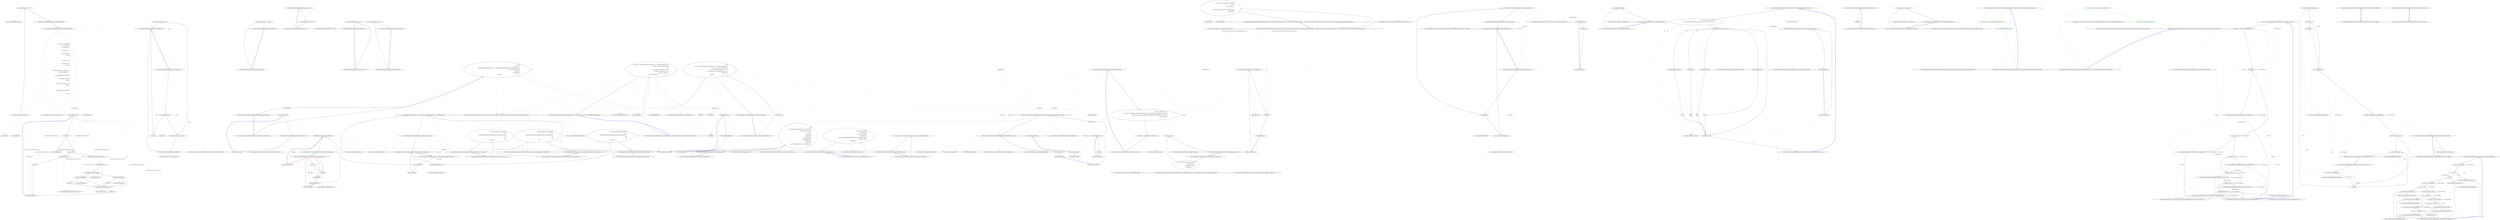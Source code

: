 digraph  {
m0_14 [cluster="string.Replace(string, string)", file="Configurator.cs", label="Entry string.Replace(string, string)", span="0-0"];
m0_45 [cluster="System.Collections.Generic.IEnumerable<TSource>.Contains<TSource>(TSource)", file="Configurator.cs", label="Entry System.Collections.Generic.IEnumerable<TSource>.Contains<TSource>(TSource)", span="0-0"];
m0_36 [cluster="char.ToLower(char)", file="Configurator.cs", label="Entry char.ToLower(char)", span="0-0"];
m0_10 [cluster="System.Collections.Generic.List<T>.List()", file="Configurator.cs", label="Entry System.Collections.Generic.List<T>.List()", span="0-0"];
m0_46 [cluster="System.Func<T, TResult>.Invoke(T)", file="Configurator.cs", label="Entry System.Func<T, TResult>.Invoke(T)", span="0-0"];
m0_44 [cluster="Unk.Any", file="Configurator.cs", label="Entry Unk.Any", span=""];
m0_32 [cluster="System.Collections.Generic.List<T>.Add(T)", file="Configurator.cs", label="Entry System.Collections.Generic.List<T>.Add(T)", span="0-0"];
m0_5 [cluster="Humanizer.StringHumanizeExtensions.FromPascalCase(string)", file="Configurator.cs", label="Entry Humanizer.StringHumanizeExtensions.FromPascalCase(string)", span="10-10"];
m0_6 [cluster="Humanizer.StringHumanizeExtensions.FromPascalCase(string)", color=green, community=0, file="Configurator.cs", label="2: var chars = name.Aggregate(\r\n                new List<char>(),\r\n                (list, currentChar) =>\r\n                {\r\n                    if (currentChar == ' ')\r\n                    {\r\n                        list.Add(currentChar);\r\n                        return list;\r\n                    }\r\n\r\n                    if (list.Count == 0)\r\n                    {\r\n                        list.Add(currentChar);\r\n                        return list;\r\n                    }\r\n\r\n                    var lastCharacterInTheList = list[list.Count - 1];\r\n                    if (lastCharacterInTheList != ' ')\r\n                    {\r\n                        if (char.IsDigit(lastCharacterInTheList))\r\n                        {\r\n                            if (char.IsLetter(currentChar))\r\n                                list.Add(' ');\r\n                        }\r\n                        else if (!char.IsLower(currentChar))\r\n                            list.Add(' ');\r\n                    }\r\n\r\n                    list.Add(char.ToLower(currentChar));\r\n\r\n                    return list;\r\n                })", span="12-43"];
m0_7 [cluster="Humanizer.StringHumanizeExtensions.FromPascalCase(string)", file="Configurator.cs", label="var result = new string(chars.ToArray())", span="45-45"];
m0_8 [cluster="Humanizer.StringHumanizeExtensions.FromPascalCase(string)", file="Configurator.cs", label="return result.Replace('' i '', '' I '');", span="46-46"];
m0_9 [cluster="Humanizer.StringHumanizeExtensions.FromPascalCase(string)", file="Configurator.cs", label="Exit Humanizer.StringHumanizeExtensions.FromPascalCase(string)", span="10-10"];
m0_37 [cluster="Humanizer.StringHumanizeExtensions.Humanize(string)", file="Configurator.cs", label="Entry Humanizer.StringHumanizeExtensions.Humanize(string)", span="54-54"];
m0_42 [cluster="Humanizer.StringHumanizeExtensions.Humanize(string)", file="Configurator.cs", label="return FromPascalCase(input);", span="63-63"];
m0_40 [cluster="Humanizer.StringHumanizeExtensions.Humanize(string)", file="Configurator.cs", label="input.Contains('_') || input.Contains('-')", span="60-60"];
m0_38 [cluster="Humanizer.StringHumanizeExtensions.Humanize(string)", file="Configurator.cs", label="!input.Any(Char.IsLower)", span="57-57"];
m0_39 [cluster="Humanizer.StringHumanizeExtensions.Humanize(string)", file="Configurator.cs", label="return input;", span="58-58"];
m0_41 [cluster="Humanizer.StringHumanizeExtensions.Humanize(string)", file="Configurator.cs", label="return FromUnderscoreDashSeparatedWords(input);", span="61-61"];
m0_43 [cluster="Humanizer.StringHumanizeExtensions.Humanize(string)", file="Configurator.cs", label="Exit Humanizer.StringHumanizeExtensions.Humanize(string)", span="54-54"];
m0_35 [cluster="char.IsLower(char)", file="Configurator.cs", label="Entry char.IsLower(char)", span="0-0"];
m0_34 [cluster="char.IsLetter(char)", file="Configurator.cs", label="Entry char.IsLetter(char)", span="0-0"];
m0_33 [cluster="char.IsDigit(char)", file="Configurator.cs", label="Entry char.IsDigit(char)", span="0-0"];
m0_13 [cluster="Unk.ToArray", file="Configurator.cs", label="Entry Unk.ToArray", span=""];
m0_15 [cluster="lambda expression", file="Configurator.cs", label="Entry lambda expression", span="14-43"];
m0_18 [cluster="lambda expression", color=green, community=0, file="Configurator.cs", label="8: return list;", span="19-19"];
m0_17 [cluster="lambda expression", file="Configurator.cs", label="list.Add(currentChar)", span="18-18"];
m0_16 [cluster="lambda expression", file="Configurator.cs", label="currentChar == ' '", span="16-16"];
m0_19 [cluster="lambda expression", file="Configurator.cs", label="list.Count == 0", span="22-22"];
m0_20 [cluster="lambda expression", file="Configurator.cs", label="list.Add(currentChar)", span="24-24"];
m0_21 [cluster="lambda expression", file="Configurator.cs", label="return list;", span="25-25"];
m0_22 [cluster="lambda expression", file="Configurator.cs", label="var lastCharacterInTheList = list[list.Count - 1]", span="28-28"];
m0_25 [cluster="lambda expression", file="Configurator.cs", label="char.IsLetter(currentChar)", span="33-33"];
m0_26 [cluster="lambda expression", file="Configurator.cs", label="list.Add(' ')", span="34-34"];
m0_27 [cluster="lambda expression", file="Configurator.cs", label="!char.IsLower(currentChar)", span="36-36"];
m0_28 [cluster="lambda expression", file="Configurator.cs", label="list.Add(' ')", span="37-37"];
m0_29 [cluster="lambda expression", file="Configurator.cs", label="list.Add(char.ToLower(currentChar))", span="40-40"];
m0_30 [cluster="lambda expression", file="Configurator.cs", label="return list;", span="42-42"];
m0_23 [cluster="lambda expression", file="Configurator.cs", label="lastCharacterInTheList != ' '", span="29-29"];
m0_24 [cluster="lambda expression", file="Configurator.cs", label="char.IsDigit(lastCharacterInTheList)", span="31-31"];
m0_31 [cluster="lambda expression", file="Configurator.cs", label="Exit lambda expression", span="14-43"];
m0_12 [cluster="string.cstr", file="Configurator.cs", label="Entry string.cstr", span=""];
m0_11 [cluster="Unk.Aggregate", file="Configurator.cs", label="Entry Unk.Aggregate", span=""];
m1_4 [cluster="Humanizer.NumberToTimeSpanExtensions.Hours(int)", file="CzechSlovakFormatter.cs", label="Entry Humanizer.NumberToTimeSpanExtensions.Hours(int)", span="20-20"];
m1_5 [cluster="Humanizer.NumberToTimeSpanExtensions.Hours(int)", file="CzechSlovakFormatter.cs", label="return new TimeSpan(0, input, 0, 0);", span="22-22"];
m1_6 [cluster="Humanizer.NumberToTimeSpanExtensions.Hours(int)", file="CzechSlovakFormatter.cs", label="Exit Humanizer.NumberToTimeSpanExtensions.Hours(int)", span="20-20"];
m1_10 [cluster="Humanizer.NumberToTimeSpanExtensions.Seconds(int)", file="CzechSlovakFormatter.cs", label="Entry Humanizer.NumberToTimeSpanExtensions.Seconds(int)", span="40-40"];
m1_11 [cluster="Humanizer.NumberToTimeSpanExtensions.Seconds(int)", file="CzechSlovakFormatter.cs", label="return new TimeSpan(0, 0, 0, input);", span="42-42"];
m1_12 [cluster="Humanizer.NumberToTimeSpanExtensions.Seconds(int)", file="CzechSlovakFormatter.cs", label="Exit Humanizer.NumberToTimeSpanExtensions.Seconds(int)", span="40-40"];
m1_0 [cluster="Humanizer.NumberToTimeSpanExtensions.Days(int)", file="CzechSlovakFormatter.cs", label="Entry Humanizer.NumberToTimeSpanExtensions.Days(int)", span="10-10"];
m1_1 [cluster="Humanizer.NumberToTimeSpanExtensions.Days(int)", file="CzechSlovakFormatter.cs", label="return new TimeSpan(input, 0, 0, 0);", span="12-12"];
m1_2 [cluster="Humanizer.NumberToTimeSpanExtensions.Days(int)", file="CzechSlovakFormatter.cs", label="Exit Humanizer.NumberToTimeSpanExtensions.Days(int)", span="10-10"];
m1_7 [cluster="Humanizer.NumberToTimeSpanExtensions.Minutes(int)", file="CzechSlovakFormatter.cs", label="Entry Humanizer.NumberToTimeSpanExtensions.Minutes(int)", span="30-30"];
m1_8 [cluster="Humanizer.NumberToTimeSpanExtensions.Minutes(int)", file="CzechSlovakFormatter.cs", label="return new TimeSpan(0, 0, input, 0);", span="32-32"];
m1_9 [cluster="Humanizer.NumberToTimeSpanExtensions.Minutes(int)", file="CzechSlovakFormatter.cs", label="Exit Humanizer.NumberToTimeSpanExtensions.Minutes(int)", span="30-30"];
m1_3 [cluster="System.TimeSpan.TimeSpan(int, int, int, int)", file="CzechSlovakFormatter.cs", label="Entry System.TimeSpan.TimeSpan(int, int, int, int)", span="0-0"];
m4_19 [cluster="Unk.ToMaybe", file="DefaultNumberToWordsConverter.cs", label="Entry Unk.ToMaybe", span=""];
m4_149 [cluster="System.Collections.Generic.IEnumerable<TSource>.Contains<TSource>(TSource)", file="DefaultNumberToWordsConverter.cs", label="Entry System.Collections.Generic.IEnumerable<TSource>.Contains<TSource>(TSource)", span="0-0"];
m4_31 [cluster="CommandLine.Core.ReflectionExtensions.FlattenHierarchy(System.Type)", file="DefaultNumberToWordsConverter.cs", label="Entry CommandLine.Core.ReflectionExtensions.FlattenHierarchy(System.Type)", span="49-49"];
m4_32 [cluster="CommandLine.Core.ReflectionExtensions.FlattenHierarchy(System.Type)", file="DefaultNumberToWordsConverter.cs", label="type == null", span="51-51"];
m4_33 [cluster="CommandLine.Core.ReflectionExtensions.FlattenHierarchy(System.Type)", file="DefaultNumberToWordsConverter.cs", label="yield break;", span="53-53"];
m4_34 [cluster="CommandLine.Core.ReflectionExtensions.FlattenHierarchy(System.Type)", file="DefaultNumberToWordsConverter.cs", label="yield return type;", span="55-55"];
m4_36 [cluster="CommandLine.Core.ReflectionExtensions.FlattenHierarchy(System.Type)", file="DefaultNumberToWordsConverter.cs", label="yield return @interface;", span="58-58"];
m4_38 [cluster="CommandLine.Core.ReflectionExtensions.FlattenHierarchy(System.Type)", file="DefaultNumberToWordsConverter.cs", label="yield return @interface;", span="62-62"];
m4_35 [cluster="CommandLine.Core.ReflectionExtensions.FlattenHierarchy(System.Type)", file="DefaultNumberToWordsConverter.cs", label="type.SafeGetInterfaces()", span="56-56"];
m4_37 [cluster="CommandLine.Core.ReflectionExtensions.FlattenHierarchy(System.Type)", file="DefaultNumberToWordsConverter.cs", label="FlattenHierarchy(type.GetTypeInfo().BaseType)", span="60-60"];
m4_39 [cluster="CommandLine.Core.ReflectionExtensions.FlattenHierarchy(System.Type)", file="DefaultNumberToWordsConverter.cs", label="Exit CommandLine.Core.ReflectionExtensions.FlattenHierarchy(System.Type)", span="49-49"];
m4_107 [cluster="CommandLine.Core.ReflectionExtensions.CreateDefaultForImmutable(System.Type)", file="DefaultNumberToWordsConverter.cs", label="Entry CommandLine.Core.ReflectionExtensions.CreateDefaultForImmutable(System.Type)", span="153-153"];
m4_108 [cluster="CommandLine.Core.ReflectionExtensions.CreateDefaultForImmutable(System.Type)", file="DefaultNumberToWordsConverter.cs", label="type == typeof(string)", span="155-155"];
m4_110 [cluster="CommandLine.Core.ReflectionExtensions.CreateDefaultForImmutable(System.Type)", file="DefaultNumberToWordsConverter.cs", label="type.GetTypeInfo().IsGenericType && type.GetTypeInfo().GetGenericTypeDefinition() == typeof(IEnumerable<>)", span="159-159"];
m4_111 [cluster="CommandLine.Core.ReflectionExtensions.CreateDefaultForImmutable(System.Type)", file="DefaultNumberToWordsConverter.cs", label="return type.GetTypeInfo().GetGenericArguments()[0].CreateEmptyArray();", span="161-161"];
m4_112 [cluster="CommandLine.Core.ReflectionExtensions.CreateDefaultForImmutable(System.Type)", file="DefaultNumberToWordsConverter.cs", label="return type.GetDefaultValue();", span="163-163"];
m4_109 [cluster="CommandLine.Core.ReflectionExtensions.CreateDefaultForImmutable(System.Type)", file="DefaultNumberToWordsConverter.cs", label="return string.Empty;", span="157-157"];
m4_113 [cluster="CommandLine.Core.ReflectionExtensions.CreateDefaultForImmutable(System.Type)", file="DefaultNumberToWordsConverter.cs", label="Exit CommandLine.Core.ReflectionExtensions.CreateDefaultForImmutable(System.Type)", span="153-153"];
m4_143 [cluster="CommandLine.Core.ReflectionExtensions.InstanceProperty(System.Type, string, object)", file="DefaultNumberToWordsConverter.cs", label="Entry CommandLine.Core.ReflectionExtensions.InstanceProperty(System.Type, string, object)", span="213-213"];
m4_144 [cluster="CommandLine.Core.ReflectionExtensions.InstanceProperty(System.Type, string, object)", file="DefaultNumberToWordsConverter.cs", label="return type.GetTypeInfo().InvokeMember(\r\n                name,\r\n                BindingFlags.GetProperty | BindingFlags.Public | BindingFlags.Instance,\r\n                null,\r\n                target,\r\n                new object[] { });", span="219-224"];
m4_145 [cluster="CommandLine.Core.ReflectionExtensions.InstanceProperty(System.Type, string, object)", file="DefaultNumberToWordsConverter.cs", label="Exit CommandLine.Core.ReflectionExtensions.InstanceProperty(System.Type, string, object)", span="213-213"];
m4_127 [cluster="System.Collections.Generic.IEnumerable<TSource>.ToArray<TSource>()", file="DefaultNumberToWordsConverter.cs", label="Entry System.Collections.Generic.IEnumerable<TSource>.ToArray<TSource>()", span="0-0"];
m4_7 [cluster="Unk.Any", file="DefaultNumberToWordsConverter.cs", label="Entry Unk.Any", span=""];
m4_135 [cluster="CommandLine.TypeInfo.Create(System.Type)", file="DefaultNumberToWordsConverter.cs", label="Entry CommandLine.TypeInfo.Create(System.Type)", span="29-29"];
m4_9 [cluster="Unk.selector", file="DefaultNumberToWordsConverter.cs", label="Entry Unk.selector", span=""];
m4_45 [cluster="System.Type.GetInterfaces()", file="DefaultNumberToWordsConverter.cs", label="Entry System.Type.GetInterfaces()", span="0-0"];
m4_126 [cluster="System.Type.GetSpecifications<T>(System.Func<System.Reflection.PropertyInfo, T>)", file="DefaultNumberToWordsConverter.cs", label="Entry System.Type.GetSpecifications<T>(System.Func<System.Reflection.PropertyInfo, T>)", span="16-16"];
m4_49 [cluster="System.Type.IsAssignableFrom(System.Type)", file="DefaultNumberToWordsConverter.cs", label="Entry System.Type.IsAssignableFrom(System.Type)", span="0-0"];
m4_132 [cluster="CommandLine.Core.ReflectionExtensions.ToTypeInfo(System.Type)", file="DefaultNumberToWordsConverter.cs", label="Entry CommandLine.Core.ReflectionExtensions.ToTypeInfo(System.Type)", span="178-178"];
m4_133 [cluster="CommandLine.Core.ReflectionExtensions.ToTypeInfo(System.Type)", file="DefaultNumberToWordsConverter.cs", label="return TypeInfo.Create(type);", span="180-180"];
m4_134 [cluster="CommandLine.Core.ReflectionExtensions.ToTypeInfo(System.Type)", file="DefaultNumberToWordsConverter.cs", label="Exit CommandLine.Core.ReflectionExtensions.ToTypeInfo(System.Type)", span="178-178"];
m4_125 [cluster="System.Activator.CreateInstance(System.Type)", file="DefaultNumberToWordsConverter.cs", label="Entry System.Activator.CreateInstance(System.Type)", span="0-0"];
m4_60 [cluster="CommandLine.Core.ReflectionExtensions.SetValue<T>(System.Reflection.PropertyInfo, T, object)", file="DefaultNumberToWordsConverter.cs", label="Entry CommandLine.Core.ReflectionExtensions.SetValue<T>(System.Reflection.PropertyInfo, T, object)", span="97-97"];
m4_61 [cluster="CommandLine.Core.ReflectionExtensions.SetValue<T>(System.Reflection.PropertyInfo, T, object)", file="DefaultNumberToWordsConverter.cs", label="Action<Exception> fail = inner => {\r\n                throw new InvalidOperationException(''Cannot set value to target instance.'', inner);\r\n            }", span="99-101"];
m4_62 [cluster="CommandLine.Core.ReflectionExtensions.SetValue<T>(System.Reflection.PropertyInfo, T, object)", file="DefaultNumberToWordsConverter.cs", label="property.SetValue(instance, value, null)", span="105-105"];
m4_71 [cluster="CommandLine.Core.ReflectionExtensions.SetValue<T>(System.Reflection.PropertyInfo, T, object)", file="DefaultNumberToWordsConverter.cs", label="return instance;", span="126-126"];
m4_64 [cluster="CommandLine.Core.ReflectionExtensions.SetValue<T>(System.Reflection.PropertyInfo, T, object)", file="DefaultNumberToWordsConverter.cs", label="fail(e)", span="110-110"];
m4_66 [cluster="CommandLine.Core.ReflectionExtensions.SetValue<T>(System.Reflection.PropertyInfo, T, object)", file="DefaultNumberToWordsConverter.cs", label="fail(e)", span="115-115"];
m4_68 [cluster="CommandLine.Core.ReflectionExtensions.SetValue<T>(System.Reflection.PropertyInfo, T, object)", file="DefaultNumberToWordsConverter.cs", label="fail(e)", span="119-119"];
m4_70 [cluster="CommandLine.Core.ReflectionExtensions.SetValue<T>(System.Reflection.PropertyInfo, T, object)", file="DefaultNumberToWordsConverter.cs", label="fail(e)", span="123-123"];
m4_63 [cluster="CommandLine.Core.ReflectionExtensions.SetValue<T>(System.Reflection.PropertyInfo, T, object)", file="DefaultNumberToWordsConverter.cs", label=TargetException, span="108-108"];
m4_65 [cluster="CommandLine.Core.ReflectionExtensions.SetValue<T>(System.Reflection.PropertyInfo, T, object)", file="DefaultNumberToWordsConverter.cs", label=TargetParameterCountException, span="113-113"];
m4_67 [cluster="CommandLine.Core.ReflectionExtensions.SetValue<T>(System.Reflection.PropertyInfo, T, object)", file="DefaultNumberToWordsConverter.cs", label=MethodAccessException, span="117-117"];
m4_69 [cluster="CommandLine.Core.ReflectionExtensions.SetValue<T>(System.Reflection.PropertyInfo, T, object)", file="DefaultNumberToWordsConverter.cs", label=TargetInvocationException, span="121-121"];
m4_72 [cluster="CommandLine.Core.ReflectionExtensions.SetValue<T>(System.Reflection.PropertyInfo, T, object)", file="DefaultNumberToWordsConverter.cs", label="Exit CommandLine.Core.ReflectionExtensions.SetValue<T>(System.Reflection.PropertyInfo, T, object)", span="97-97"];
m4_73 [cluster="System.Reflection.PropertyInfo.SetValue(object, object, object[])", file="DefaultNumberToWordsConverter.cs", label="Entry System.Reflection.PropertyInfo.SetValue(object, object, object[])", span="0-0"];
m4_146 [cluster="CommandLine.Core.ReflectionExtensions.IsPrimitiveEx(System.Type)", file="DefaultNumberToWordsConverter.cs", label="Entry CommandLine.Core.ReflectionExtensions.IsPrimitiveEx(System.Type)", span="228-228"];
m4_147 [cluster="CommandLine.Core.ReflectionExtensions.IsPrimitiveEx(System.Type)", file="DefaultNumberToWordsConverter.cs", label="return\r\n                   (type.GetTypeInfo().IsValueType && type != typeof(Guid))\r\n                || type.GetTypeInfo().IsPrimitive\r\n                || new [] { \r\n                     typeof(string)\r\n                    ,typeof(decimal)\r\n                    ,typeof(DateTime)\r\n                    ,typeof(DateTimeOffset)\r\n                    ,typeof(TimeSpan)\r\n                   }.Contains(type)\r\n                || Convert.GetTypeCode(type) != TypeCode.Object;", span="230-240"];
m4_148 [cluster="CommandLine.Core.ReflectionExtensions.IsPrimitiveEx(System.Type)", file="DefaultNumberToWordsConverter.cs", label="Exit CommandLine.Core.ReflectionExtensions.IsPrimitiveEx(System.Type)", span="228-228"];
m4_23 [cluster="System.Reflection.MemberInfo.GetCustomAttributes(System.Type, bool)", file="DefaultNumberToWordsConverter.cs", label="Entry System.Reflection.MemberInfo.GetCustomAttributes(System.Type, bool)", span="0-0"];
m4_5 [cluster="System.Reflection.MemberInfo.GetCustomAttributes(bool)", file="DefaultNumberToWordsConverter.cs", label="Entry System.Reflection.MemberInfo.GetCustomAttributes(bool)", span="0-0"];
m4_6 [cluster="Unk.>", file="DefaultNumberToWordsConverter.cs", label="Entry Unk.>", span=""];
m4_89 [cluster="System.Linq.Expressions.Expression.Lambda<TDelegate>(System.Linq.Expressions.Expression, params System.Linq.Expressions.ParameterExpression[])", file="DefaultNumberToWordsConverter.cs", label="Entry System.Linq.Expressions.Expression.Lambda<TDelegate>(System.Linq.Expressions.Expression, params System.Linq.Expressions.ParameterExpression[])", span="0-0"];
m4_40 [cluster="System.Type.SafeGetInterfaces()", file="DefaultNumberToWordsConverter.cs", label="Entry System.Type.SafeGetInterfaces()", span="66-66"];
m4_116 [cluster="System.Type.CreateEmptyArray()", file="DefaultNumberToWordsConverter.cs", label="Entry System.Type.CreateEmptyArray()", span="129-129"];
m4_90 [cluster="System.Linq.Expressions.Expression<TDelegate>.Compile()", file="DefaultNumberToWordsConverter.cs", label="Entry System.Linq.Expressions.Expression<TDelegate>.Compile()", span="0-0"];
m4_103 [cluster="System.Collections.Generic.IEnumerable<TSource>.Any<TSource>()", file="DefaultNumberToWordsConverter.cs", label="Entry System.Collections.Generic.IEnumerable<TSource>.Any<TSource>()", span="0-0"];
m4_3 [cluster="System.Type.FlattenHierarchy()", file="DefaultNumberToWordsConverter.cs", label="Entry System.Type.FlattenHierarchy()", span="49-49"];
m4_117 [cluster="System.Type.GetDefaultValue()", file="DefaultNumberToWordsConverter.cs", label="Entry System.Type.GetDefaultValue()", span="134-134"];
m4_124 [cluster="System.Type.IsMutable()", file="DefaultNumberToWordsConverter.cs", label="Entry System.Type.IsMutable()", span="143-143"];
m4_59 [cluster="Unk.SetValue", file="DefaultNumberToWordsConverter.cs", label="Entry Unk.SetValue", span=""];
m4_151 [cluster="CommandLine.Core.ReflectionExtensions.GetTypeInfo(System.Type)", file="DefaultNumberToWordsConverter.cs", label="Entry CommandLine.Core.ReflectionExtensions.GetTypeInfo(System.Type)", span="245-245"];
m4_152 [cluster="CommandLine.Core.ReflectionExtensions.GetTypeInfo(System.Type)", file="DefaultNumberToWordsConverter.cs", label="return type;", span="247-247"];
m4_153 [cluster="CommandLine.Core.ReflectionExtensions.GetTypeInfo(System.Type)", file="DefaultNumberToWordsConverter.cs", label="Exit CommandLine.Core.ReflectionExtensions.GetTypeInfo(System.Type)", span="245-245"];
m4_92 [cluster="CommandLine.Core.ReflectionExtensions.IsMutable(System.Type)", file="DefaultNumberToWordsConverter.cs", label="Entry CommandLine.Core.ReflectionExtensions.IsMutable(System.Type)", span="143-143"];
m4_93 [cluster="CommandLine.Core.ReflectionExtensions.IsMutable(System.Type)", file="DefaultNumberToWordsConverter.cs", label="Func<bool> isMutable = () => {\r\n                var props = type.GetTypeInfo().GetProperties(BindingFlags.Public | BindingFlags.Instance).Any(p => p.CanWrite);\r\n                var fields = type.GetTypeInfo().GetFields(BindingFlags.Public | BindingFlags.Instance).Any();\r\n                return props || fields;\r\n            }", span="145-149"];
m4_94 [cluster="CommandLine.Core.ReflectionExtensions.IsMutable(System.Type)", file="DefaultNumberToWordsConverter.cs", label="return type != typeof(object) ? isMutable() : true;", span="150-150"];
m4_95 [cluster="CommandLine.Core.ReflectionExtensions.IsMutable(System.Type)", file="DefaultNumberToWordsConverter.cs", label="Exit CommandLine.Core.ReflectionExtensions.IsMutable(System.Type)", span="143-143"];
m4_150 [cluster="System.Convert.GetTypeCode(object)", file="DefaultNumberToWordsConverter.cs", label="Entry System.Convert.GetTypeCode(object)", span="0-0"];
m4_74 [cluster="System.Action<T>.Invoke(T)", file="DefaultNumberToWordsConverter.cs", label="Entry System.Action<T>.Invoke(T)", span="0-0"];
m4_88 [cluster="System.Linq.Expressions.Expression.Convert(System.Linq.Expressions.Expression, System.Type)", file="DefaultNumberToWordsConverter.cs", label="Entry System.Linq.Expressions.Expression.Convert(System.Linq.Expressions.Expression, System.Type)", span="0-0"];
m4_53 [cluster="Unk.Where", file="DefaultNumberToWordsConverter.cs", label="Entry Unk.Where", span=""];
m4_54 [cluster="Unk.Aggregate", file="DefaultNumberToWordsConverter.cs", label="Entry Unk.Aggregate", span=""];
m4_136 [cluster="CommandLine.Core.ReflectionExtensions.StaticMethod(System.Type, string, params object[])", file="DefaultNumberToWordsConverter.cs", label="Entry CommandLine.Core.ReflectionExtensions.StaticMethod(System.Type, string, params object[])", span="183-183"];
m4_137 [cluster="CommandLine.Core.ReflectionExtensions.StaticMethod(System.Type, string, params object[])", file="DefaultNumberToWordsConverter.cs", label="return type.GetTypeInfo().InvokeMember(\r\n                name,\r\n                BindingFlags.InvokeMethod | BindingFlags.Public | BindingFlags.Static,\r\n                null,\r\n                null,\r\n                args);", span="189-194"];
m4_138 [cluster="CommandLine.Core.ReflectionExtensions.StaticMethod(System.Type, string, params object[])", file="DefaultNumberToWordsConverter.cs", label="Exit CommandLine.Core.ReflectionExtensions.StaticMethod(System.Type, string, params object[])", span="183-183"];
m4_139 [cluster="System.Type.InvokeMember(string, System.Reflection.BindingFlags, System.Reflection.Binder, object, object[])", file="DefaultNumberToWordsConverter.cs", label="Entry System.Type.InvokeMember(string, System.Reflection.BindingFlags, System.Reflection.Binder, object, object[])", span="0-0"];
m4_91 [cluster="System.Func<TResult>.Invoke()", file="DefaultNumberToWordsConverter.cs", label="Entry System.Func<TResult>.Invoke()", span="0-0"];
m4_82 [cluster="System.Array.CreateInstance(System.Type, int)", file="DefaultNumberToWordsConverter.cs", label="Entry System.Array.CreateInstance(System.Type, int)", span="0-0"];
m4_4 [cluster="System.Collections.Generic.IEnumerable<TSource>.SelectMany<TSource, TResult>(System.Func<TSource, System.Collections.Generic.IEnumerable<TResult>>)", file="DefaultNumberToWordsConverter.cs", label="Entry System.Collections.Generic.IEnumerable<TSource>.SelectMany<TSource, TResult>(System.Func<TSource, System.Collections.Generic.IEnumerable<TResult>>)", span="0-0"];
m4_79 [cluster="CommandLine.Core.ReflectionExtensions.CreateEmptyArray(System.Type)", file="DefaultNumberToWordsConverter.cs", label="Entry CommandLine.Core.ReflectionExtensions.CreateEmptyArray(System.Type)", span="129-129"];
m4_80 [cluster="CommandLine.Core.ReflectionExtensions.CreateEmptyArray(System.Type)", file="DefaultNumberToWordsConverter.cs", label="return Array.CreateInstance(type, 0);", span="131-131"];
m4_81 [cluster="CommandLine.Core.ReflectionExtensions.CreateEmptyArray(System.Type)", file="DefaultNumberToWordsConverter.cs", label="Exit CommandLine.Core.ReflectionExtensions.CreateEmptyArray(System.Type)", span="129-129"];
m4_78 [cluster="System.InvalidOperationException.InvalidOperationException(string, System.Exception)", file="DefaultNumberToWordsConverter.cs", label="Entry System.InvalidOperationException.InvalidOperationException(string, System.Exception)", span="0-0"];
m4_102 [cluster="System.Type.GetFields(System.Reflection.BindingFlags)", file="DefaultNumberToWordsConverter.cs", label="Entry System.Type.GetFields(System.Reflection.BindingFlags)", span="0-0"];
m4_101 [cluster="System.Type.GetProperties(System.Reflection.BindingFlags)", file="DefaultNumberToWordsConverter.cs", label="Entry System.Type.GetProperties(System.Reflection.BindingFlags)", span="0-0"];
m4_115 [cluster="System.Type.GetGenericArguments()", file="DefaultNumberToWordsConverter.cs", label="Entry System.Type.GetGenericArguments()", span="0-0"];
m4_46 [cluster="CommandLine.Core.ReflectionExtensions.ToTargetType(System.Type)", file="DefaultNumberToWordsConverter.cs", label="Entry CommandLine.Core.ReflectionExtensions.ToTargetType(System.Type)", span="71-71"];
m4_47 [cluster="CommandLine.Core.ReflectionExtensions.ToTargetType(System.Type)", file="DefaultNumberToWordsConverter.cs", label="return type == typeof(bool)\r\n                       ? TargetType.Switch\r\n                       : type == typeof(string)\r\n                             ? TargetType.Scalar\r\n                             : type.IsArray || typeof(IEnumerable).GetTypeInfo().IsAssignableFrom(type)\r\n                                   ? TargetType.Sequence\r\n                                   : TargetType.Scalar;", span="73-79"];
m4_48 [cluster="CommandLine.Core.ReflectionExtensions.ToTargetType(System.Type)", file="DefaultNumberToWordsConverter.cs", label="Exit CommandLine.Core.ReflectionExtensions.ToTargetType(System.Type)", span="71-71"];
m4_128 [cluster="CommandLine.Infrastructure.ReflectionHelper.CreateDefaultImmutableInstance(System.Type, System.Type[])", file="DefaultNumberToWordsConverter.cs", label="Entry CommandLine.Infrastructure.ReflectionHelper.CreateDefaultImmutableInstance(System.Type, System.Type[])", span="55-55"];
m4_0 [cluster="CommandLine.Core.ReflectionExtensions.GetSpecifications<T>(System.Type, System.Func<System.Reflection.PropertyInfo, T>)", file="DefaultNumberToWordsConverter.cs", label="Entry CommandLine.Core.ReflectionExtensions.GetSpecifications<T>(System.Type, System.Func<System.Reflection.PropertyInfo, T>)", span="16-16"];
m4_1 [cluster="CommandLine.Core.ReflectionExtensions.GetSpecifications<T>(System.Type, System.Func<System.Reflection.PropertyInfo, T>)", file="DefaultNumberToWordsConverter.cs", label="return from pi in type.FlattenHierarchy().SelectMany(x => x.GetTypeInfo().GetProperties())\r\n                   let attrs = pi.GetCustomAttributes(true)\r\n                   where\r\n                       attrs.OfType<OptionAttribute>().Any() ||\r\n                       attrs.OfType<ValueAttribute>().Any()\r\n                   group pi by pi.Name into g\r\n                   select selector(g.First());", span="18-24"];
m4_2 [cluster="CommandLine.Core.ReflectionExtensions.GetSpecifications<T>(System.Type, System.Func<System.Reflection.PropertyInfo, T>)", file="DefaultNumberToWordsConverter.cs", label="Exit CommandLine.Core.ReflectionExtensions.GetSpecifications<T>(System.Type, System.Func<System.Reflection.PropertyInfo, T>)", span="16-16"];
m4_13 [cluster="System.Type.GetTypeInfo()", file="DefaultNumberToWordsConverter.cs", label="Entry System.Type.GetTypeInfo()", span="245-245"];
m4_41 [cluster="CommandLine.Core.ReflectionExtensions.SafeGetInterfaces(System.Type)", file="DefaultNumberToWordsConverter.cs", label="Entry CommandLine.Core.ReflectionExtensions.SafeGetInterfaces(System.Type)", span="66-66"];
m4_42 [cluster="CommandLine.Core.ReflectionExtensions.SafeGetInterfaces(System.Type)", file="DefaultNumberToWordsConverter.cs", label="return type == null ? Enumerable.Empty<Type>() : type.GetTypeInfo().GetInterfaces();", span="68-68"];
m4_43 [cluster="CommandLine.Core.ReflectionExtensions.SafeGetInterfaces(System.Type)", file="DefaultNumberToWordsConverter.cs", label="Exit CommandLine.Core.ReflectionExtensions.SafeGetInterfaces(System.Type)", span="66-66"];
m4_129 [cluster="lambda expression", file="DefaultNumberToWordsConverter.cs", label="Entry lambda expression", span="173-173"];
m4_10 [cluster="lambda expression", file="DefaultNumberToWordsConverter.cs", label="Entry lambda expression", span="18-18"];
m4_11 [cluster="lambda expression", file="DefaultNumberToWordsConverter.cs", label="x.GetTypeInfo().GetProperties()", span="18-18"];
m4_12 [cluster="lambda expression", file="DefaultNumberToWordsConverter.cs", label="Exit lambda expression", span="18-18"];
m4_20 [cluster="lambda expression", file="DefaultNumberToWordsConverter.cs", label="Entry lambda expression", span="31-31"];
m4_21 [cluster="lambda expression", file="DefaultNumberToWordsConverter.cs", label="x.GetTypeInfo().GetCustomAttributes(typeof(VerbAttribute), true)", span="31-31"];
m4_22 [cluster="lambda expression", file="DefaultNumberToWordsConverter.cs", label="Exit lambda expression", span="31-31"];
m4_28 [cluster="lambda expression", file="DefaultNumberToWordsConverter.cs", label="Entry lambda expression", span="41-41"];
m4_29 [cluster="lambda expression", file="DefaultNumberToWordsConverter.cs", label="x.GetTypeInfo().GetProperties()", span="41-41"];
m4_30 [cluster="lambda expression", file="DefaultNumberToWordsConverter.cs", label="Exit lambda expression", span="41-41"];
m4_56 [cluster="lambda expression", file="DefaultNumberToWordsConverter.cs", label="specProp.Property.SetValue(current, selector(specProp))", span="92-92"];
m4_57 [cluster="lambda expression", file="DefaultNumberToWordsConverter.cs", label="return instance;", span="93-93"];
m4_55 [cluster="lambda expression", file="DefaultNumberToWordsConverter.cs", label="Entry lambda expression", span="90-94"];
m4_58 [cluster="lambda expression", file="DefaultNumberToWordsConverter.cs", label="Exit lambda expression", span="90-94"];
m4_76 [cluster="lambda expression", file="DefaultNumberToWordsConverter.cs", label="throw new InvalidOperationException(''Cannot set value to target instance.'', inner);", span="100-100"];
m4_75 [cluster="lambda expression", file="DefaultNumberToWordsConverter.cs", label="Entry lambda expression", span="99-101"];
m4_77 [cluster="lambda expression", file="DefaultNumberToWordsConverter.cs", label="Exit lambda expression", span="99-101"];
m4_97 [cluster="lambda expression", file="DefaultNumberToWordsConverter.cs", label="var props = type.GetTypeInfo().GetProperties(BindingFlags.Public | BindingFlags.Instance).Any(p => p.CanWrite)", span="146-146"];
m4_98 [cluster="lambda expression", file="DefaultNumberToWordsConverter.cs", label="var fields = type.GetTypeInfo().GetFields(BindingFlags.Public | BindingFlags.Instance).Any()", span="147-147"];
m4_96 [cluster="lambda expression", file="DefaultNumberToWordsConverter.cs", label="Entry lambda expression", span="145-149"];
m4_104 [cluster="lambda expression", file="DefaultNumberToWordsConverter.cs", label="Entry lambda expression", span="146-146"];
m4_99 [cluster="lambda expression", file="DefaultNumberToWordsConverter.cs", label="return props || fields;", span="148-148"];
m4_100 [cluster="lambda expression", file="DefaultNumberToWordsConverter.cs", label="Exit lambda expression", span="145-149"];
m4_105 [cluster="lambda expression", file="DefaultNumberToWordsConverter.cs", label="p.CanWrite", span="146-146"];
m4_106 [cluster="lambda expression", file="DefaultNumberToWordsConverter.cs", label="Exit lambda expression", span="146-146"];
m4_130 [cluster="lambda expression", file="DefaultNumberToWordsConverter.cs", label="pi.PropertyType", span="173-173"];
m4_131 [cluster="lambda expression", file="DefaultNumberToWordsConverter.cs", label="Exit lambda expression", span="173-173"];
m4_8 [cluster="Unk.First", file="DefaultNumberToWordsConverter.cs", label="Entry Unk.First", span=""];
m4_140 [cluster="CommandLine.Core.ReflectionExtensions.StaticProperty(System.Type, string)", file="DefaultNumberToWordsConverter.cs", label="Entry CommandLine.Core.ReflectionExtensions.StaticProperty(System.Type, string)", span="198-198"];
m4_141 [cluster="CommandLine.Core.ReflectionExtensions.StaticProperty(System.Type, string)", file="DefaultNumberToWordsConverter.cs", label="return type.GetTypeInfo().InvokeMember(\r\n                name,\r\n                BindingFlags.GetProperty | BindingFlags.Public | BindingFlags.Static,\r\n                null,\r\n                null,\r\n                new object[] { });", span="204-209"];
m4_142 [cluster="CommandLine.Core.ReflectionExtensions.StaticProperty(System.Type, string)", file="DefaultNumberToWordsConverter.cs", label="Exit CommandLine.Core.ReflectionExtensions.StaticProperty(System.Type, string)", span="198-198"];
m4_118 [cluster="CommandLine.Core.ReflectionExtensions.AutoDefault(System.Type)", file="DefaultNumberToWordsConverter.cs", label="Entry CommandLine.Core.ReflectionExtensions.AutoDefault(System.Type)", span="166-166"];
m4_119 [cluster="CommandLine.Core.ReflectionExtensions.AutoDefault(System.Type)", file="DefaultNumberToWordsConverter.cs", label="type.IsMutable()", span="168-168"];
m4_120 [cluster="CommandLine.Core.ReflectionExtensions.AutoDefault(System.Type)", file="DefaultNumberToWordsConverter.cs", label="return Activator.CreateInstance(type);", span="170-170"];
m4_121 [cluster="CommandLine.Core.ReflectionExtensions.AutoDefault(System.Type)", file="DefaultNumberToWordsConverter.cs", label="var ctorTypes = type.GetSpecifications(pi => pi.PropertyType).ToArray()", span="173-173"];
m4_122 [cluster="CommandLine.Core.ReflectionExtensions.AutoDefault(System.Type)", file="DefaultNumberToWordsConverter.cs", label="return ReflectionHelper.CreateDefaultImmutableInstance(type, ctorTypes);", span="175-175"];
m4_123 [cluster="CommandLine.Core.ReflectionExtensions.AutoDefault(System.Type)", file="DefaultNumberToWordsConverter.cs", label="Exit CommandLine.Core.ReflectionExtensions.AutoDefault(System.Type)", span="166-166"];
m4_15 [cluster="CommandLine.Core.ReflectionExtensions.GetVerbSpecification(System.Type)", file="DefaultNumberToWordsConverter.cs", label="Entry CommandLine.Core.ReflectionExtensions.GetVerbSpecification(System.Type)", span="27-27"];
m4_16 [cluster="CommandLine.Core.ReflectionExtensions.GetVerbSpecification(System.Type)", file="DefaultNumberToWordsConverter.cs", label="return\r\n                (from attr in\r\n                 type.FlattenHierarchy().SelectMany(x => x.GetTypeInfo().GetCustomAttributes(typeof(VerbAttribute), true))\r\n                 let vattr = (VerbAttribute)attr\r\n                 select vattr)\r\n                    .SingleOrDefault()\r\n                    .ToMaybe();", span="29-35"];
m4_17 [cluster="CommandLine.Core.ReflectionExtensions.GetVerbSpecification(System.Type)", file="DefaultNumberToWordsConverter.cs", label="Exit CommandLine.Core.ReflectionExtensions.GetVerbSpecification(System.Type)", span="27-27"];
m4_27 [cluster="Unk.Create", file="DefaultNumberToWordsConverter.cs", label="Entry Unk.Create", span=""];
m4_114 [cluster="System.Type.GetGenericTypeDefinition()", file="DefaultNumberToWordsConverter.cs", label="Entry System.Type.GetGenericTypeDefinition()", span="0-0"];
m4_83 [cluster="CommandLine.Core.ReflectionExtensions.GetDefaultValue(System.Type)", file="DefaultNumberToWordsConverter.cs", label="Entry CommandLine.Core.ReflectionExtensions.GetDefaultValue(System.Type)", span="134-134"];
m4_84 [cluster="CommandLine.Core.ReflectionExtensions.GetDefaultValue(System.Type)", file="DefaultNumberToWordsConverter.cs", label="var e = Expression.Lambda<Func<object>>(\r\n                Expression.Convert(\r\n                    Expression.Default(type),\r\n                    typeof(object)))", span="136-139"];
m4_85 [cluster="CommandLine.Core.ReflectionExtensions.GetDefaultValue(System.Type)", file="DefaultNumberToWordsConverter.cs", label="return e.Compile()();", span="140-140"];
m4_86 [cluster="CommandLine.Core.ReflectionExtensions.GetDefaultValue(System.Type)", file="DefaultNumberToWordsConverter.cs", label="Exit CommandLine.Core.ReflectionExtensions.GetDefaultValue(System.Type)", span="134-134"];
m4_87 [cluster="System.Linq.Expressions.Expression.Default(System.Type)", file="DefaultNumberToWordsConverter.cs", label="Entry System.Linq.Expressions.Expression.Default(System.Type)", span="0-0"];
m4_14 [cluster="System.Type.GetProperties()", file="DefaultNumberToWordsConverter.cs", label="Entry System.Type.GetProperties()", span="0-0"];
m4_18 [cluster="Unk.SingleOrDefault", file="DefaultNumberToWordsConverter.cs", label="Entry Unk.SingleOrDefault", span=""];
m4_24 [cluster="CommandLine.Core.ReflectionExtensions.GetUsageData(System.Type)", file="DefaultNumberToWordsConverter.cs", label="Entry CommandLine.Core.ReflectionExtensions.GetUsageData(System.Type)", span="38-38"];
m4_25 [cluster="CommandLine.Core.ReflectionExtensions.GetUsageData(System.Type)", file="DefaultNumberToWordsConverter.cs", label="return\r\n                (from pi in type.FlattenHierarchy().SelectMany(x => x.GetTypeInfo().GetProperties())\r\n                    let attrs = pi.GetCustomAttributes(true)\r\n                    where attrs.OfType<UsageAttribute>().Any()\r\n                    select Tuple.Create(pi, (UsageAttribute)attrs.First()))\r\n                        .SingleOrDefault()\r\n                        .ToMaybe();", span="40-46"];
m4_26 [cluster="CommandLine.Core.ReflectionExtensions.GetUsageData(System.Type)", file="DefaultNumberToWordsConverter.cs", label="Exit CommandLine.Core.ReflectionExtensions.GetUsageData(System.Type)", span="38-38"];
m4_50 [cluster="CommandLine.Core.ReflectionExtensions.SetProperties<T>(T, System.Collections.Generic.IEnumerable<CommandLine.Core.SpecificationProperty>, System.Func<CommandLine.Core.SpecificationProperty, bool>, System.Func<CommandLine.Core.SpecificationProperty, object>)", file="DefaultNumberToWordsConverter.cs", label="Entry CommandLine.Core.ReflectionExtensions.SetProperties<T>(T, System.Collections.Generic.IEnumerable<CommandLine.Core.SpecificationProperty>, System.Func<CommandLine.Core.SpecificationProperty, bool>, System.Func<CommandLine.Core.SpecificationProperty, object>)", span="82-82"];
m4_51 [cluster="CommandLine.Core.ReflectionExtensions.SetProperties<T>(T, System.Collections.Generic.IEnumerable<CommandLine.Core.SpecificationProperty>, System.Func<CommandLine.Core.SpecificationProperty, bool>, System.Func<CommandLine.Core.SpecificationProperty, object>)", file="DefaultNumberToWordsConverter.cs", label="return specProps.Where(predicate).Aggregate(\r\n                instance,\r\n                (current, specProp) =>\r\n                    {\r\n                        specProp.Property.SetValue(current, selector(specProp));\r\n                        return instance;\r\n                    });", span="88-94"];
m4_52 [cluster="CommandLine.Core.ReflectionExtensions.SetProperties<T>(T, System.Collections.Generic.IEnumerable<CommandLine.Core.SpecificationProperty>, System.Func<CommandLine.Core.SpecificationProperty, bool>, System.Func<CommandLine.Core.SpecificationProperty, object>)", file="DefaultNumberToWordsConverter.cs", label="Exit CommandLine.Core.ReflectionExtensions.SetProperties<T>(T, System.Collections.Generic.IEnumerable<CommandLine.Core.SpecificationProperty>, System.Func<CommandLine.Core.SpecificationProperty, bool>, System.Func<CommandLine.Core.SpecificationProperty, object>)", span="82-82"];
m4_44 [cluster="System.Linq.Enumerable.Empty<TResult>()", file="DefaultNumberToWordsConverter.cs", label="Entry System.Linq.Enumerable.Empty<TResult>()", span="0-0"];
m4_154 [file="DefaultNumberToWordsConverter.cs", label="System.Func<CommandLine.Core.SpecificationProperty, object>", span=""];
m4_155 [file="DefaultNumberToWordsConverter.cs", label=T, span=""];
m4_156 [file="DefaultNumberToWordsConverter.cs", label="System.Type", span=""];
m6_0 [cluster="Humanizer.Localisation.NumberToWords.RomanianNumberToWordsConverter.Convert(int, Humanizer.GrammaticalGender)", file="FarsiNumberToWordsConverter.cs", label="Entry Humanizer.Localisation.NumberToWords.RomanianNumberToWordsConverter.Convert(int, Humanizer.GrammaticalGender)", span="7-7"];
m6_1 [cluster="Humanizer.Localisation.NumberToWords.RomanianNumberToWordsConverter.Convert(int, Humanizer.GrammaticalGender)", color=green, community=0, file="FarsiNumberToWordsConverter.cs", label="9: var converter = new RomanianCardinalNumberConverter()", span="9-9"];
m6_2 [cluster="Humanizer.Localisation.NumberToWords.RomanianNumberToWordsConverter.Convert(int, Humanizer.GrammaticalGender)", color=green, community=0, file="FarsiNumberToWordsConverter.cs", label="8: return converter.Convert(number, gender);", span="10-10"];
m6_3 [cluster="Humanizer.Localisation.NumberToWords.RomanianNumberToWordsConverter.Convert(int, Humanizer.GrammaticalGender)", file="FarsiNumberToWordsConverter.cs", label="Exit Humanizer.Localisation.NumberToWords.RomanianNumberToWordsConverter.Convert(int, Humanizer.GrammaticalGender)", span="7-7"];
m6_4 [cluster="Humanizer.Localisation.NumberToWords.Romanian.RomanianCardinalNumberConverter.RomanianCardinalNumberConverter()", file="FarsiNumberToWordsConverter.cs", label="Entry Humanizer.Localisation.NumberToWords.Romanian.RomanianCardinalNumberConverter.RomanianCardinalNumberConverter()", span="6-6"];
m6_10 [cluster="Humanizer.Localisation.NumberToWords.Romanian.RomanianOrdinalNumberConverter.RomanianOrdinalNumberConverter()", file="FarsiNumberToWordsConverter.cs", label="Entry Humanizer.Localisation.NumberToWords.Romanian.RomanianOrdinalNumberConverter.RomanianOrdinalNumberConverter()", span="5-5"];
m6_5 [cluster="Humanizer.Localisation.NumberToWords.Romanian.RomanianCardinalNumberConverter.Convert(int, Humanizer.GrammaticalGender)", file="FarsiNumberToWordsConverter.cs", label="Entry Humanizer.Localisation.NumberToWords.Romanian.RomanianCardinalNumberConverter.Convert(int, Humanizer.GrammaticalGender)", span="98-98"];
m6_11 [cluster="Humanizer.Localisation.NumberToWords.Romanian.RomanianOrdinalNumberConverter.Convert(int, Humanizer.GrammaticalGender)", file="FarsiNumberToWordsConverter.cs", label="Entry Humanizer.Localisation.NumberToWords.Romanian.RomanianOrdinalNumberConverter.Convert(int, Humanizer.GrammaticalGender)", span="28-28"];
m6_6 [cluster="Humanizer.Localisation.NumberToWords.RomanianNumberToWordsConverter.ConvertToOrdinal(int, Humanizer.GrammaticalGender)", file="FarsiNumberToWordsConverter.cs", label="Entry Humanizer.Localisation.NumberToWords.RomanianNumberToWordsConverter.ConvertToOrdinal(int, Humanizer.GrammaticalGender)", span="13-13"];
m6_7 [cluster="Humanizer.Localisation.NumberToWords.RomanianNumberToWordsConverter.ConvertToOrdinal(int, Humanizer.GrammaticalGender)", color=green, community=0, file="FarsiNumberToWordsConverter.cs", label="19: var converter = new RomanianOrdinalNumberConverter()", span="15-15"];
m6_8 [cluster="Humanizer.Localisation.NumberToWords.RomanianNumberToWordsConverter.ConvertToOrdinal(int, Humanizer.GrammaticalGender)", color=green, community=0, file="FarsiNumberToWordsConverter.cs", label="31: return converter.Convert(number, gender);", span="16-16"];
m6_9 [cluster="Humanizer.Localisation.NumberToWords.RomanianNumberToWordsConverter.ConvertToOrdinal(int, Humanizer.GrammaticalGender)", file="FarsiNumberToWordsConverter.cs", label="Exit Humanizer.Localisation.NumberToWords.RomanianNumberToWordsConverter.ConvertToOrdinal(int, Humanizer.GrammaticalGender)", span="13-13"];
m7_14 [cluster="Humanizer.TimeSpanHumanizeExtensions.GetTimePart(System.TimeSpan)", file="IFormatter.cs", label="Entry Humanizer.TimeSpanHumanizeExtensions.GetTimePart(System.TimeSpan)", span="38-38"];
m7_18 [cluster="Humanizer.TimeSpanHumanizeExtensions.GetTimePart(System.TimeSpan)", file="IFormatter.cs", label="var formatter = Configurator.GetFormatter(null)", span="40-40"];
m7_19 [cluster="Humanizer.TimeSpanHumanizeExtensions.GetTimePart(System.TimeSpan)", file="IFormatter.cs", label="timespan.Days >= 7", span="41-41"];
m7_20 [cluster="Humanizer.TimeSpanHumanizeExtensions.GetTimePart(System.TimeSpan)", file="IFormatter.cs", label="return formatter.TimeSpanHumanize(TimeUnit.Week, timespan.Days/7);", span="42-42"];
m7_22 [cluster="Humanizer.TimeSpanHumanizeExtensions.GetTimePart(System.TimeSpan)", file="IFormatter.cs", label="return formatter.TimeSpanHumanize(TimeUnit.Day, timespan.Days);", span="45-45"];
m7_24 [cluster="Humanizer.TimeSpanHumanizeExtensions.GetTimePart(System.TimeSpan)", file="IFormatter.cs", label="return formatter.TimeSpanHumanize(TimeUnit.Hour, timespan.Hours);", span="48-48"];
m7_26 [cluster="Humanizer.TimeSpanHumanizeExtensions.GetTimePart(System.TimeSpan)", file="IFormatter.cs", label="return formatter.TimeSpanHumanize(TimeUnit.Minute, timespan.Minutes);", span="51-51"];
m7_28 [cluster="Humanizer.TimeSpanHumanizeExtensions.GetTimePart(System.TimeSpan)", file="IFormatter.cs", label="return formatter.TimeSpanHumanize(TimeUnit.Second, timespan.Seconds);", span="54-54"];
m7_30 [cluster="Humanizer.TimeSpanHumanizeExtensions.GetTimePart(System.TimeSpan)", file="IFormatter.cs", label="return formatter.TimeSpanHumanize(TimeUnit.Millisecond, timespan.Milliseconds);", span="57-57"];
m7_31 [cluster="Humanizer.TimeSpanHumanizeExtensions.GetTimePart(System.TimeSpan)", file="IFormatter.cs", label="return formatter.TimeSpanHumanize_Zero();", span="59-59"];
m7_21 [cluster="Humanizer.TimeSpanHumanizeExtensions.GetTimePart(System.TimeSpan)", file="IFormatter.cs", label="timespan.Days >= 1", span="44-44"];
m7_23 [cluster="Humanizer.TimeSpanHumanizeExtensions.GetTimePart(System.TimeSpan)", file="IFormatter.cs", label="timespan.Hours >= 1", span="47-47"];
m7_25 [cluster="Humanizer.TimeSpanHumanizeExtensions.GetTimePart(System.TimeSpan)", file="IFormatter.cs", label="timespan.Minutes >= 1", span="50-50"];
m7_27 [cluster="Humanizer.TimeSpanHumanizeExtensions.GetTimePart(System.TimeSpan)", file="IFormatter.cs", label="timespan.Seconds >= 1", span="53-53"];
m7_29 [cluster="Humanizer.TimeSpanHumanizeExtensions.GetTimePart(System.TimeSpan)", file="IFormatter.cs", label="timespan.Milliseconds >= 1", span="56-56"];
m7_32 [cluster="Humanizer.TimeSpanHumanizeExtensions.GetTimePart(System.TimeSpan)", file="IFormatter.cs", label="Exit Humanizer.TimeSpanHumanizeExtensions.GetTimePart(System.TimeSpan)", span="38-38"];
m7_13 [cluster="System.Text.StringBuilder.StringBuilder()", file="IFormatter.cs", label="Entry System.Text.StringBuilder.StringBuilder()", span="0-0"];
m7_38 [cluster="Humanizer.TimeSpanHumanizeExtensions.LargestUnit(System.TimeSpan)", file="IFormatter.cs", label="Entry Humanizer.TimeSpanHumanizeExtensions.LargestUnit(System.TimeSpan)", span="67-67"];
m7_39 [cluster="Humanizer.TimeSpanHumanizeExtensions.LargestUnit(System.TimeSpan)", file="IFormatter.cs", label="var days = timeSpan.Days", span="69-69"];
m7_40 [cluster="Humanizer.TimeSpanHumanizeExtensions.LargestUnit(System.TimeSpan)", file="IFormatter.cs", label="days >= 7", span="70-70"];
m7_41 [cluster="Humanizer.TimeSpanHumanizeExtensions.LargestUnit(System.TimeSpan)", file="IFormatter.cs", label="return TimeSpan.FromDays((days/7) * 7);", span="71-71"];
m7_42 [cluster="Humanizer.TimeSpanHumanizeExtensions.LargestUnit(System.TimeSpan)", file="IFormatter.cs", label="days >= 1", span="72-72"];
m7_43 [cluster="Humanizer.TimeSpanHumanizeExtensions.LargestUnit(System.TimeSpan)", file="IFormatter.cs", label="return TimeSpan.FromDays(days);", span="73-73"];
m7_44 [cluster="Humanizer.TimeSpanHumanizeExtensions.LargestUnit(System.TimeSpan)", file="IFormatter.cs", label="var hours = timeSpan.Hours", span="75-75"];
m7_45 [cluster="Humanizer.TimeSpanHumanizeExtensions.LargestUnit(System.TimeSpan)", file="IFormatter.cs", label="hours >= 1", span="76-76"];
m7_46 [cluster="Humanizer.TimeSpanHumanizeExtensions.LargestUnit(System.TimeSpan)", file="IFormatter.cs", label="return TimeSpan.FromHours(hours);", span="77-77"];
m7_47 [cluster="Humanizer.TimeSpanHumanizeExtensions.LargestUnit(System.TimeSpan)", file="IFormatter.cs", label="var minutes = timeSpan.Minutes", span="79-79"];
m7_48 [cluster="Humanizer.TimeSpanHumanizeExtensions.LargestUnit(System.TimeSpan)", file="IFormatter.cs", label="minutes >= 1", span="80-80"];
m7_49 [cluster="Humanizer.TimeSpanHumanizeExtensions.LargestUnit(System.TimeSpan)", file="IFormatter.cs", label="return TimeSpan.FromMinutes(minutes);", span="81-81"];
m7_50 [cluster="Humanizer.TimeSpanHumanizeExtensions.LargestUnit(System.TimeSpan)", file="IFormatter.cs", label="var seconds = timeSpan.Seconds", span="83-83"];
m7_51 [cluster="Humanizer.TimeSpanHumanizeExtensions.LargestUnit(System.TimeSpan)", file="IFormatter.cs", label="seconds >= 1", span="84-84"];
m7_52 [cluster="Humanizer.TimeSpanHumanizeExtensions.LargestUnit(System.TimeSpan)", file="IFormatter.cs", label="return TimeSpan.FromSeconds(seconds);", span="85-85"];
m7_53 [cluster="Humanizer.TimeSpanHumanizeExtensions.LargestUnit(System.TimeSpan)", file="IFormatter.cs", label="var milliseconds = timeSpan.Milliseconds", span="87-87"];
m7_54 [cluster="Humanizer.TimeSpanHumanizeExtensions.LargestUnit(System.TimeSpan)", file="IFormatter.cs", label="milliseconds >= 1", span="88-88"];
m7_55 [cluster="Humanizer.TimeSpanHumanizeExtensions.LargestUnit(System.TimeSpan)", file="IFormatter.cs", label="return TimeSpan.FromMilliseconds(milliseconds);", span="89-89"];
m7_56 [cluster="Humanizer.TimeSpanHumanizeExtensions.LargestUnit(System.TimeSpan)", file="IFormatter.cs", label="return TimeSpan.Zero;", span="91-91"];
m7_57 [cluster="Humanizer.TimeSpanHumanizeExtensions.LargestUnit(System.TimeSpan)", file="IFormatter.cs", label="Exit Humanizer.TimeSpanHumanizeExtensions.LargestUnit(System.TimeSpan)", span="67-67"];
m7_60 [cluster="System.TimeSpan.FromMinutes(double)", file="IFormatter.cs", label="Entry System.TimeSpan.FromMinutes(double)", span="0-0"];
m7_17 [cluster="System.Text.StringBuilder.ToString()", file="IFormatter.cs", label="Entry System.Text.StringBuilder.ToString()", span="0-0"];
m7_35 [cluster="Humanizer.Localisation.Formatters.IFormatter.TimeSpanHumanize_Zero()", file="IFormatter.cs", label="Entry Humanizer.Localisation.Formatters.IFormatter.TimeSpanHumanize_Zero()", span="32-32"];
m7_15 [cluster="System.Text.StringBuilder.Append(string)", file="IFormatter.cs", label="Entry System.Text.StringBuilder.Append(string)", span="0-0"];
m7_61 [cluster="System.TimeSpan.FromSeconds(double)", file="IFormatter.cs", label="Entry System.TimeSpan.FromSeconds(double)", span="0-0"];
m7_0 [cluster="Humanizer.TimeSpanHumanizeExtensions.Humanize(System.TimeSpan, int)", file="IFormatter.cs", label="Entry Humanizer.TimeSpanHumanizeExtensions.Humanize(System.TimeSpan, int)", span="18-18"];
m7_1 [cluster="Humanizer.TimeSpanHumanizeExtensions.Humanize(System.TimeSpan, int)", file="IFormatter.cs", label="var result = new StringBuilder()", span="20-20"];
m7_3 [cluster="Humanizer.TimeSpanHumanizeExtensions.Humanize(System.TimeSpan, int)", file="IFormatter.cs", label="i < precision", span="21-21"];
m7_4 [cluster="Humanizer.TimeSpanHumanizeExtensions.Humanize(System.TimeSpan, int)", file="IFormatter.cs", label="var timePart = GetTimePart(timeSpan)", span="23-23"];
m7_8 [cluster="Humanizer.TimeSpanHumanizeExtensions.Humanize(System.TimeSpan, int)", file="IFormatter.cs", label="timeSpan = TakeOutTheLargestUnit(timeSpan)", span="30-30"];
m7_2 [cluster="Humanizer.TimeSpanHumanizeExtensions.Humanize(System.TimeSpan, int)", file="IFormatter.cs", label="int i = 0", span="21-21"];
m7_5 [cluster="Humanizer.TimeSpanHumanizeExtensions.Humanize(System.TimeSpan, int)", file="IFormatter.cs", label="result.Length > 0", span="25-25"];
m7_6 [cluster="Humanizer.TimeSpanHumanizeExtensions.Humanize(System.TimeSpan, int)", file="IFormatter.cs", label="result.Append('', '')", span="26-26"];
m7_7 [cluster="Humanizer.TimeSpanHumanizeExtensions.Humanize(System.TimeSpan, int)", file="IFormatter.cs", label="result.Append(timePart)", span="28-28"];
m7_11 [cluster="Humanizer.TimeSpanHumanizeExtensions.Humanize(System.TimeSpan, int)", file="IFormatter.cs", label="return result.ToString();", span="35-35"];
m7_10 [cluster="Humanizer.TimeSpanHumanizeExtensions.Humanize(System.TimeSpan, int)", file="IFormatter.cs", label="i++", span="21-21"];
m7_9 [cluster="Humanizer.TimeSpanHumanizeExtensions.Humanize(System.TimeSpan, int)", file="IFormatter.cs", label="timeSpan == TimeSpan.Zero", span="31-31"];
m7_12 [cluster="Humanizer.TimeSpanHumanizeExtensions.Humanize(System.TimeSpan, int)", file="IFormatter.cs", label="Exit Humanizer.TimeSpanHumanizeExtensions.Humanize(System.TimeSpan, int)", span="18-18"];
m7_59 [cluster="System.TimeSpan.FromHours(double)", file="IFormatter.cs", label="Entry System.TimeSpan.FromHours(double)", span="0-0"];
m7_62 [cluster="System.TimeSpan.FromMilliseconds(double)", file="IFormatter.cs", label="Entry System.TimeSpan.FromMilliseconds(double)", span="0-0"];
m7_16 [cluster="Humanizer.TimeSpanHumanizeExtensions.TakeOutTheLargestUnit(System.TimeSpan)", file="IFormatter.cs", label="Entry Humanizer.TimeSpanHumanizeExtensions.TakeOutTheLargestUnit(System.TimeSpan)", span="62-62"];
m7_36 [cluster="Humanizer.TimeSpanHumanizeExtensions.TakeOutTheLargestUnit(System.TimeSpan)", file="IFormatter.cs", label="return timeSpan - LargestUnit(timeSpan);", span="64-64"];
m7_37 [cluster="Humanizer.TimeSpanHumanizeExtensions.TakeOutTheLargestUnit(System.TimeSpan)", file="IFormatter.cs", label="Exit Humanizer.TimeSpanHumanizeExtensions.TakeOutTheLargestUnit(System.TimeSpan)", span="62-62"];
m7_58 [cluster="System.TimeSpan.FromDays(double)", file="IFormatter.cs", label="Entry System.TimeSpan.FromDays(double)", span="0-0"];
m7_34 [cluster="Humanizer.Localisation.Formatters.IFormatter.TimeSpanHumanize(Humanizer.Localisation.TimeUnit, int)", file="IFormatter.cs", label="Entry Humanizer.Localisation.Formatters.IFormatter.TimeSpanHumanize(Humanizer.Localisation.TimeUnit, int)", span="40-40"];
m7_33 [cluster="Humanizer.Configuration.Configurator.GetFormatter(System.Globalization.CultureInfo)", file="IFormatter.cs", label="Entry Humanizer.Configuration.Configurator.GetFormatter(System.Globalization.CultureInfo)", span="66-66"];
m10_2 [cluster="Humanizer.Localisation.NumberToWords.INumberToWordsConverter.ConvertToOrdinal(int)", file="RomanianFormatter.cs", label="Entry Humanizer.Localisation.NumberToWords.INumberToWordsConverter.ConvertToOrdinal(int)", span="19-19"];
m10_3 [cluster="Humanizer.Localisation.NumberToWords.INumberToWordsConverter.ConvertToOrdinal(int)", file="RomanianFormatter.cs", label="Exit Humanizer.Localisation.NumberToWords.INumberToWordsConverter.ConvertToOrdinal(int)", span="19-19"];
m10_0 [cluster="Humanizer.Localisation.NumberToWords.INumberToWordsConverter.Convert(int)", file="RomanianFormatter.cs", label="Entry Humanizer.Localisation.NumberToWords.INumberToWordsConverter.Convert(int)", span="12-12"];
m10_1 [cluster="Humanizer.Localisation.NumberToWords.INumberToWordsConverter.Convert(int)", file="RomanianFormatter.cs", label="Exit Humanizer.Localisation.NumberToWords.INumberToWordsConverter.Convert(int)", span="12-12"];
m0_5 -> m0_6  [color=green, key=0, style=solid];
m0_6 -> m0_7  [color=green, key=0, style=solid];
m0_6 -> m0_10  [color=green, key=2, style=dotted];
m0_6 -> m0_11  [color=green, key=2, style=dotted];
m0_6 -> m0_15  [color=green, key=1, label="lambda expression", style=dashed];
m0_7 -> m0_8  [key=0, style=solid];
m0_7 -> m0_12  [key=2, style=dotted];
m0_7 -> m0_13  [key=2, style=dotted];
m0_8 -> m0_9  [key=0, style=solid];
m0_8 -> m0_14  [key=2, style=dotted];
m0_9 -> m0_5  [color=blue, key=0, style=bold];
m0_37 -> m0_42  [color=darkseagreen4, key=1, label=string, style=dashed];
m0_37 -> m0_38  [key=0, style=solid];
m0_37 -> m0_39  [color=darkseagreen4, key=1, label=string, style=dashed];
m0_37 -> m0_40  [color=darkseagreen4, key=1, label=string, style=dashed];
m0_37 -> m0_41  [color=darkseagreen4, key=1, label=string, style=dashed];
m0_42 -> m0_5  [key=2, style=dotted];
m0_42 -> m0_43  [key=0, style=solid];
m0_40 -> m0_42  [key=0, style=solid];
m0_40 -> m0_41  [key=0, style=solid];
m0_40 -> m0_45  [key=2, style=dotted];
m0_38 -> m0_40  [key=0, style=solid];
m0_38 -> m0_39  [key=0, style=solid];
m0_38 -> m0_44  [key=2, style=dotted];
m0_39 -> m0_43  [key=0, style=solid];
m0_41 -> m0_43  [key=0, style=solid];
m0_41 -> m0_46  [key=2, style=dotted];
m0_43 -> m0_37  [color=blue, key=0, style=bold];
m0_15 -> m0_18  [color=green, key=1, label="System.Collections.Generic.List<char>", style=dashed];
m0_15 -> m0_16  [key=0, style=solid];
m0_15 -> m0_17  [color=darkseagreen4, key=1, label="System.Collections.Generic.List<char>", style=dashed];
m0_15 -> m0_19  [color=darkseagreen4, key=1, label="System.Collections.Generic.List<char>", style=dashed];
m0_15 -> m0_20  [color=darkseagreen4, key=1, label="System.Collections.Generic.List<char>", style=dashed];
m0_15 -> m0_21  [color=darkseagreen4, key=1, label="System.Collections.Generic.List<char>", style=dashed];
m0_15 -> m0_22  [color=darkseagreen4, key=1, label="System.Collections.Generic.List<char>", style=dashed];
m0_15 -> m0_25  [color=darkseagreen4, key=1, label=char, style=dashed];
m0_15 -> m0_26  [color=darkseagreen4, key=1, label="System.Collections.Generic.List<char>", style=dashed];
m0_15 -> m0_27  [color=darkseagreen4, key=1, label=char, style=dashed];
m0_15 -> m0_28  [color=darkseagreen4, key=1, label="System.Collections.Generic.List<char>", style=dashed];
m0_15 -> m0_29  [color=darkseagreen4, key=1, label="System.Collections.Generic.List<char>", style=dashed];
m0_15 -> m0_30  [color=darkseagreen4, key=1, label="System.Collections.Generic.List<char>", style=dashed];
m0_18 -> m0_31  [color=green, key=0, style=solid];
m0_17 -> m0_18  [color=green, key=0, style=solid];
m0_17 -> m0_32  [key=2, style=dotted];
m0_16 -> m0_17  [key=0, style=solid];
m0_16 -> m0_19  [key=0, style=solid];
m0_19 -> m0_20  [key=0, style=solid];
m0_19 -> m0_22  [key=0, style=solid];
m0_20 -> m0_21  [key=0, style=solid];
m0_20 -> m0_32  [key=2, style=dotted];
m0_21 -> m0_31  [key=0, style=solid];
m0_22 -> m0_23  [key=0, style=solid];
m0_22 -> m0_24  [color=darkseagreen4, key=1, label=lastCharacterInTheList, style=dashed];
m0_25 -> m0_26  [key=0, style=solid];
m0_25 -> m0_29  [key=0, style=solid];
m0_25 -> m0_34  [key=2, style=dotted];
m0_26 -> m0_29  [key=0, style=solid];
m0_26 -> m0_32  [key=2, style=dotted];
m0_27 -> m0_28  [key=0, style=solid];
m0_27 -> m0_29  [key=0, style=solid];
m0_27 -> m0_35  [key=2, style=dotted];
m0_28 -> m0_29  [key=0, style=solid];
m0_28 -> m0_32  [key=2, style=dotted];
m0_29 -> m0_30  [key=0, style=solid];
m0_29 -> m0_36  [key=2, style=dotted];
m0_29 -> m0_32  [key=2, style=dotted];
m0_30 -> m0_31  [key=0, style=solid];
m0_23 -> m0_29  [key=0, style=solid];
m0_23 -> m0_24  [key=0, style=solid];
m0_24 -> m0_25  [key=0, style=solid];
m0_24 -> m0_27  [key=0, style=solid];
m0_24 -> m0_33  [key=2, style=dotted];
m0_31 -> m0_15  [color=blue, key=0, style=bold];
m1_4 -> m1_5  [key=0, style=solid];
m1_5 -> m1_6  [key=0, style=solid];
m1_5 -> m1_3  [key=2, style=dotted];
m1_6 -> m1_4  [color=blue, key=0, style=bold];
m1_10 -> m1_11  [key=0, style=solid];
m1_11 -> m1_12  [key=0, style=solid];
m1_11 -> m1_3  [key=2, style=dotted];
m1_12 -> m1_10  [color=blue, key=0, style=bold];
m1_0 -> m1_1  [key=0, style=solid];
m1_1 -> m1_2  [key=0, style=solid];
m1_1 -> m1_3  [key=2, style=dotted];
m1_2 -> m1_0  [color=blue, key=0, style=bold];
m1_7 -> m1_8  [key=0, style=solid];
m1_8 -> m1_9  [key=0, style=solid];
m1_8 -> m1_3  [key=2, style=dotted];
m1_9 -> m1_7  [color=blue, key=0, style=bold];
m4_31 -> m4_32  [key=0, style=solid];
m4_31 -> m4_33  [color=crimson, key=0, style=bold];
m4_31 -> m4_34  [color=crimson, key=0, style=bold];
m4_31 -> m4_36  [color=crimson, key=0, style=bold];
m4_31 -> m4_38  [color=crimson, key=0, style=bold];
m4_31 -> m4_35  [color=darkseagreen4, key=1, label="System.Type", style=dashed];
m4_31 -> m4_37  [color=darkseagreen4, key=1, label="System.Type", style=dashed];
m4_32 -> m4_33  [key=0, style=solid];
m4_32 -> m4_34  [key=0, style=solid];
m4_33 -> m4_34  [key=0, style=solid];
m4_34 -> m4_35  [key=0, style=solid];
m4_36 -> m4_35  [key=0, style=solid];
m4_38 -> m4_37  [key=0, style=solid];
m4_35 -> m4_36  [key=0, style=solid];
m4_35 -> m4_37  [key=0, style=solid];
m4_35 -> m4_40  [key=2, style=dotted];
m4_37 -> m4_38  [key=0, style=solid];
m4_37 -> m4_39  [key=0, style=solid];
m4_37 -> m4_13  [key=2, style=dotted];
m4_37 -> m4_31  [key=2, style=dotted];
m4_39 -> m4_31  [color=blue, key=0, style=bold];
m4_107 -> m4_108  [key=0, style=solid];
m4_107 -> m4_110  [color=darkseagreen4, key=1, label="System.Type", style=dashed];
m4_107 -> m4_111  [color=darkseagreen4, key=1, label="System.Type", style=dashed];
m4_107 -> m4_112  [color=darkseagreen4, key=1, label="System.Type", style=dashed];
m4_108 -> m4_109  [key=0, style=solid];
m4_108 -> m4_110  [key=0, style=solid];
m4_110 -> m4_111  [key=0, style=solid];
m4_110 -> m4_112  [key=0, style=solid];
m4_110 -> m4_13  [key=2, style=dotted];
m4_110 -> m4_114  [key=2, style=dotted];
m4_111 -> m4_113  [key=0, style=solid];
m4_111 -> m4_13  [key=2, style=dotted];
m4_111 -> m4_115  [key=2, style=dotted];
m4_111 -> m4_116  [key=2, style=dotted];
m4_112 -> m4_113  [key=0, style=solid];
m4_112 -> m4_117  [key=2, style=dotted];
m4_109 -> m4_113  [key=0, style=solid];
m4_113 -> m4_107  [color=blue, key=0, style=bold];
m4_143 -> m4_144  [key=0, style=solid];
m4_144 -> m4_145  [key=0, style=solid];
m4_144 -> m4_13  [key=2, style=dotted];
m4_144 -> m4_139  [key=2, style=dotted];
m4_145 -> m4_143  [color=blue, key=0, style=bold];
m4_132 -> m4_133  [key=0, style=solid];
m4_133 -> m4_134  [key=0, style=solid];
m4_133 -> m4_135  [key=2, style=dotted];
m4_134 -> m4_132  [color=blue, key=0, style=bold];
m4_60 -> m4_61  [key=0, style=solid];
m4_60 -> m4_62  [color=darkseagreen4, key=1, label="System.Reflection.PropertyInfo", style=dashed];
m4_60 -> m4_71  [color=darkseagreen4, key=1, label=T, style=dashed];
m4_61 -> m4_62  [key=0, style=solid];
m4_61 -> m4_76  [color=darkseagreen4, key=1, label="System.Exception", style=dashed];
m4_61 -> m4_64  [color=darkseagreen4, key=1, label=fail, style=dashed];
m4_61 -> m4_66  [color=darkseagreen4, key=1, label=fail, style=dashed];
m4_61 -> m4_68  [color=darkseagreen4, key=1, label=fail, style=dashed];
m4_61 -> m4_70  [color=darkseagreen4, key=1, label=fail, style=dashed];
m4_62 -> m4_63  [key=0, style=solid];
m4_62 -> m4_65  [key=0, style=solid];
m4_62 -> m4_67  [key=0, style=solid];
m4_62 -> m4_69  [key=0, style=solid];
m4_62 -> m4_71  [key=0, style=solid];
m4_62 -> m4_73  [key=2, style=dotted];
m4_71 -> m4_72  [key=0, style=solid];
m4_64 -> m4_71  [key=0, style=solid];
m4_64 -> m4_74  [key=2, style=dotted];
m4_66 -> m4_71  [key=0, style=solid];
m4_66 -> m4_74  [key=2, style=dotted];
m4_68 -> m4_71  [key=0, style=solid];
m4_68 -> m4_74  [key=2, style=dotted];
m4_70 -> m4_71  [key=0, style=solid];
m4_70 -> m4_74  [key=2, style=dotted];
m4_63 -> m4_64  [key=0, style=solid];
m4_65 -> m4_66  [key=0, style=solid];
m4_67 -> m4_68  [key=0, style=solid];
m4_69 -> m4_70  [key=0, style=solid];
m4_72 -> m4_60  [color=blue, key=0, style=bold];
m4_146 -> m4_147  [key=0, style=solid];
m4_147 -> m4_148  [key=0, style=solid];
m4_147 -> m4_13  [key=2, style=dotted];
m4_147 -> m4_149  [key=2, style=dotted];
m4_147 -> m4_150  [key=2, style=dotted];
m4_148 -> m4_146  [color=blue, key=0, style=bold];
m4_151 -> m4_152  [key=0, style=solid];
m4_152 -> m4_153  [key=0, style=solid];
m4_153 -> m4_151  [color=blue, key=0, style=bold];
m4_92 -> m4_93  [key=0, style=solid];
m4_92 -> m4_97  [color=darkseagreen4, key=1, label="System.Type", style=dashed];
m4_92 -> m4_98  [color=darkseagreen4, key=1, label="System.Type", style=dashed];
m4_92 -> m4_94  [color=darkseagreen4, key=1, label="System.Type", style=dashed];
m4_93 -> m4_94  [key=0, style=solid];
m4_94 -> m4_95  [key=0, style=solid];
m4_94 -> m4_91  [key=2, style=dotted];
m4_95 -> m4_92  [color=blue, key=0, style=bold];
m4_136 -> m4_137  [key=0, style=solid];
m4_137 -> m4_138  [key=0, style=solid];
m4_137 -> m4_13  [key=2, style=dotted];
m4_137 -> m4_139  [key=2, style=dotted];
m4_138 -> m4_136  [color=blue, key=0, style=bold];
m4_79 -> m4_80  [key=0, style=solid];
m4_80 -> m4_81  [key=0, style=solid];
m4_80 -> m4_82  [key=2, style=dotted];
m4_81 -> m4_79  [color=blue, key=0, style=bold];
m4_46 -> m4_47  [key=0, style=solid];
m4_47 -> m4_48  [key=0, style=solid];
m4_47 -> m4_13  [key=2, style=dotted];
m4_47 -> m4_49  [key=2, style=dotted];
m4_48 -> m4_46  [color=blue, key=0, style=bold];
m4_0 -> m4_1  [key=0, style=solid];
m4_1 -> m4_2  [key=0, style=solid];
m4_1 -> m4_3  [key=2, style=dotted];
m4_1 -> m4_4  [key=2, style=dotted];
m4_1 -> m4_5  [key=2, style=dotted];
m4_1 -> m4_6  [key=2, style=dotted];
m4_1 -> m4_7  [key=2, style=dotted];
m4_1 -> m4_8  [key=2, style=dotted];
m4_1 -> m4_9  [key=2, style=dotted];
m4_1 -> m4_10  [color=darkseagreen4, key=1, label="lambda expression", style=dashed];
m4_1 -> m4_1  [color=darkseagreen4, key=1, label=pi, style=dashed];
m4_2 -> m4_0  [color=blue, key=0, style=bold];
m4_41 -> m4_42  [key=0, style=solid];
m4_42 -> m4_43  [key=0, style=solid];
m4_42 -> m4_44  [key=2, style=dotted];
m4_42 -> m4_13  [key=2, style=dotted];
m4_42 -> m4_45  [key=2, style=dotted];
m4_43 -> m4_41  [color=blue, key=0, style=bold];
m4_129 -> m4_130  [key=0, style=solid];
m4_10 -> m4_11  [key=0, style=solid];
m4_11 -> m4_12  [key=0, style=solid];
m4_11 -> m4_13  [key=2, style=dotted];
m4_11 -> m4_14  [key=2, style=dotted];
m4_12 -> m4_10  [color=blue, key=0, style=bold];
m4_20 -> m4_21  [key=0, style=solid];
m4_21 -> m4_22  [key=0, style=solid];
m4_21 -> m4_13  [key=2, style=dotted];
m4_21 -> m4_23  [key=2, style=dotted];
m4_22 -> m4_20  [color=blue, key=0, style=bold];
m4_28 -> m4_29  [key=0, style=solid];
m4_29 -> m4_30  [key=0, style=solid];
m4_29 -> m4_13  [key=2, style=dotted];
m4_29 -> m4_14  [key=2, style=dotted];
m4_30 -> m4_28  [color=blue, key=0, style=bold];
m4_56 -> m4_57  [key=0, style=solid];
m4_56 -> m4_9  [key=2, style=dotted];
m4_56 -> m4_59  [key=2, style=dotted];
m4_57 -> m4_58  [key=0, style=solid];
m4_55 -> m4_56  [key=0, style=solid];
m4_58 -> m4_55  [color=blue, key=0, style=bold];
m4_76 -> m4_77  [key=0, style=solid];
m4_76 -> m4_78  [key=2, style=dotted];
m4_75 -> m4_76  [key=0, style=solid];
m4_77 -> m4_75  [color=blue, key=0, style=bold];
m4_97 -> m4_98  [key=0, style=solid];
m4_97 -> m4_13  [key=2, style=dotted];
m4_97 -> m4_101  [key=2, style=dotted];
m4_97 -> m4_7  [key=2, style=dotted];
m4_97 -> m4_104  [color=darkseagreen4, key=1, label="lambda expression", style=dashed];
m4_97 -> m4_99  [color=darkseagreen4, key=1, label=props, style=dashed];
m4_98 -> m4_99  [key=0, style=solid];
m4_98 -> m4_13  [key=2, style=dotted];
m4_98 -> m4_102  [key=2, style=dotted];
m4_98 -> m4_103  [key=2, style=dotted];
m4_96 -> m4_97  [key=0, style=solid];
m4_104 -> m4_105  [key=0, style=solid];
m4_99 -> m4_100  [key=0, style=solid];
m4_100 -> m4_96  [color=blue, key=0, style=bold];
m4_105 -> m4_106  [key=0, style=solid];
m4_106 -> m4_104  [color=blue, key=0, style=bold];
m4_130 -> m4_131  [key=0, style=solid];
m4_131 -> m4_129  [color=blue, key=0, style=bold];
m4_140 -> m4_141  [key=0, style=solid];
m4_141 -> m4_142  [key=0, style=solid];
m4_141 -> m4_13  [key=2, style=dotted];
m4_141 -> m4_139  [key=2, style=dotted];
m4_142 -> m4_140  [color=blue, key=0, style=bold];
m4_118 -> m4_119  [key=0, style=solid];
m4_118 -> m4_120  [color=darkseagreen4, key=1, label="System.Type", style=dashed];
m4_118 -> m4_121  [color=darkseagreen4, key=1, label="System.Type", style=dashed];
m4_118 -> m4_122  [color=darkseagreen4, key=1, label="System.Type", style=dashed];
m4_119 -> m4_120  [key=0, style=solid];
m4_119 -> m4_121  [key=0, style=solid];
m4_119 -> m4_124  [key=2, style=dotted];
m4_120 -> m4_123  [key=0, style=solid];
m4_120 -> m4_125  [key=2, style=dotted];
m4_121 -> m4_122  [key=0, style=solid];
m4_121 -> m4_126  [key=2, style=dotted];
m4_121 -> m4_127  [key=2, style=dotted];
m4_121 -> m4_129  [color=darkseagreen4, key=1, label="lambda expression", style=dashed];
m4_122 -> m4_123  [key=0, style=solid];
m4_122 -> m4_128  [key=2, style=dotted];
m4_123 -> m4_118  [color=blue, key=0, style=bold];
m4_15 -> m4_16  [key=0, style=solid];
m4_16 -> m4_17  [key=0, style=solid];
m4_16 -> m4_3  [key=2, style=dotted];
m4_16 -> m4_4  [key=2, style=dotted];
m4_16 -> m4_18  [key=2, style=dotted];
m4_16 -> m4_19  [key=2, style=dotted];
m4_16 -> m4_20  [color=darkseagreen4, key=1, label="lambda expression", style=dashed];
m4_16 -> m4_16  [color=darkseagreen4, key=1, label=attr, style=dashed];
m4_17 -> m4_15  [color=blue, key=0, style=bold];
m4_83 -> m4_84  [key=0, style=solid];
m4_84 -> m4_85  [key=0, style=solid];
m4_84 -> m4_87  [key=2, style=dotted];
m4_84 -> m4_88  [key=2, style=dotted];
m4_84 -> m4_89  [key=2, style=dotted];
m4_85 -> m4_86  [key=0, style=solid];
m4_85 -> m4_90  [key=2, style=dotted];
m4_85 -> m4_91  [key=2, style=dotted];
m4_86 -> m4_83  [color=blue, key=0, style=bold];
m4_24 -> m4_25  [key=0, style=solid];
m4_25 -> m4_26  [key=0, style=solid];
m4_25 -> m4_3  [key=2, style=dotted];
m4_25 -> m4_4  [key=2, style=dotted];
m4_25 -> m4_5  [key=2, style=dotted];
m4_25 -> m4_6  [key=2, style=dotted];
m4_25 -> m4_7  [key=2, style=dotted];
m4_25 -> m4_8  [key=2, style=dotted];
m4_25 -> m4_27  [key=2, style=dotted];
m4_25 -> m4_18  [key=2, style=dotted];
m4_25 -> m4_19  [key=2, style=dotted];
m4_25 -> m4_28  [color=darkseagreen4, key=1, label="lambda expression", style=dashed];
m4_25 -> m4_25  [color=darkseagreen4, key=1, label=pi, style=dashed];
m4_26 -> m4_24  [color=blue, key=0, style=bold];
m4_50 -> m4_51  [key=0, style=solid];
m4_50 -> m4_56  [color=darkseagreen4, key=1, label="System.Func<CommandLine.Core.SpecificationProperty, object>", style=dashed];
m4_50 -> m4_57  [color=darkseagreen4, key=1, label=T, style=dashed];
m4_51 -> m4_52  [key=0, style=solid];
m4_51 -> m4_53  [key=2, style=dotted];
m4_51 -> m4_54  [key=2, style=dotted];
m4_51 -> m4_55  [color=darkseagreen4, key=1, label="lambda expression", style=dashed];
m4_52 -> m4_50  [color=blue, key=0, style=bold];
m4_154 -> m4_56  [color=darkseagreen4, key=1, label="System.Func<CommandLine.Core.SpecificationProperty, object>", style=dashed];
m4_155 -> m4_57  [color=darkseagreen4, key=1, label=T, style=dashed];
m4_156 -> m4_97  [color=darkseagreen4, key=1, label="System.Type", style=dashed];
m4_156 -> m4_98  [color=darkseagreen4, key=1, label="System.Type", style=dashed];
m6_0 -> m6_1  [color=green, key=0, style=solid];
m6_0 -> m6_2  [color=green, key=1, label=int, style=dashed];
m6_1 -> m6_2  [color=green, key=0, style=solid];
m6_1 -> m6_4  [color=green, key=2, style=dotted];
m6_2 -> m6_3  [color=green, key=0, style=solid];
m6_2 -> m6_5  [color=green, key=2, style=dotted];
m6_3 -> m6_0  [color=blue, key=0, style=bold];
m6_6 -> m6_7  [color=green, key=0, style=solid];
m6_6 -> m6_8  [color=green, key=1, label=int, style=dashed];
m6_7 -> m6_8  [color=green, key=0, style=solid];
m6_7 -> m6_10  [color=green, key=2, style=dotted];
m6_8 -> m6_9  [color=green, key=0, style=solid];
m6_8 -> m6_11  [color=green, key=2, style=dotted];
m6_9 -> m6_6  [color=blue, key=0, style=bold];
m7_14 -> m7_18  [key=0, style=solid];
m7_14 -> m7_19  [color=darkseagreen4, key=1, label="System.TimeSpan", style=dashed];
m7_18 -> m7_19  [key=0, style=solid];
m7_18 -> m7_33  [key=2, style=dotted];
m7_18 -> m7_20  [color=darkseagreen4, key=1, label=formatter, style=dashed];
m7_18 -> m7_22  [color=darkseagreen4, key=1, label=formatter, style=dashed];
m7_18 -> m7_24  [color=darkseagreen4, key=1, label=formatter, style=dashed];
m7_18 -> m7_26  [color=darkseagreen4, key=1, label=formatter, style=dashed];
m7_18 -> m7_28  [color=darkseagreen4, key=1, label=formatter, style=dashed];
m7_18 -> m7_30  [color=darkseagreen4, key=1, label=formatter, style=dashed];
m7_18 -> m7_31  [color=darkseagreen4, key=1, label=formatter, style=dashed];
m7_19 -> m7_20  [key=0, style=solid];
m7_19 -> m7_21  [key=0, style=solid];
m7_19 -> m7_19  [color=darkseagreen4, key=1, label="System.TimeSpan", style=dashed];
m7_20 -> m7_32  [key=0, style=solid];
m7_20 -> m7_34  [key=2, style=dotted];
m7_20 -> m7_20  [color=darkseagreen4, key=1, label="System.TimeSpan", style=dashed];
m7_20 -> m7_21  [color=darkseagreen4, key=1, label="System.TimeSpan", style=dashed];
m7_22 -> m7_32  [key=0, style=solid];
m7_22 -> m7_34  [key=2, style=dotted];
m7_22 -> m7_22  [color=darkseagreen4, key=1, label="System.TimeSpan", style=dashed];
m7_22 -> m7_23  [color=darkseagreen4, key=1, label="System.TimeSpan", style=dashed];
m7_24 -> m7_32  [key=0, style=solid];
m7_24 -> m7_34  [key=2, style=dotted];
m7_24 -> m7_24  [color=darkseagreen4, key=1, label="System.TimeSpan", style=dashed];
m7_24 -> m7_25  [color=darkseagreen4, key=1, label="System.TimeSpan", style=dashed];
m7_26 -> m7_32  [key=0, style=solid];
m7_26 -> m7_34  [key=2, style=dotted];
m7_26 -> m7_26  [color=darkseagreen4, key=1, label="System.TimeSpan", style=dashed];
m7_26 -> m7_27  [color=darkseagreen4, key=1, label="System.TimeSpan", style=dashed];
m7_28 -> m7_32  [key=0, style=solid];
m7_28 -> m7_34  [key=2, style=dotted];
m7_28 -> m7_28  [color=darkseagreen4, key=1, label="System.TimeSpan", style=dashed];
m7_28 -> m7_29  [color=darkseagreen4, key=1, label="System.TimeSpan", style=dashed];
m7_30 -> m7_32  [key=0, style=solid];
m7_30 -> m7_34  [key=2, style=dotted];
m7_30 -> m7_30  [color=darkseagreen4, key=1, label="System.TimeSpan", style=dashed];
m7_31 -> m7_32  [key=0, style=solid];
m7_31 -> m7_35  [key=2, style=dotted];
m7_21 -> m7_22  [key=0, style=solid];
m7_21 -> m7_23  [key=0, style=solid];
m7_21 -> m7_21  [color=darkseagreen4, key=1, label="System.TimeSpan", style=dashed];
m7_23 -> m7_24  [key=0, style=solid];
m7_23 -> m7_25  [key=0, style=solid];
m7_23 -> m7_23  [color=darkseagreen4, key=1, label="System.TimeSpan", style=dashed];
m7_25 -> m7_26  [key=0, style=solid];
m7_25 -> m7_27  [key=0, style=solid];
m7_25 -> m7_25  [color=darkseagreen4, key=1, label="System.TimeSpan", style=dashed];
m7_27 -> m7_28  [key=0, style=solid];
m7_27 -> m7_29  [key=0, style=solid];
m7_27 -> m7_27  [color=darkseagreen4, key=1, label="System.TimeSpan", style=dashed];
m7_29 -> m7_30  [key=0, style=solid];
m7_29 -> m7_31  [key=0, style=solid];
m7_29 -> m7_29  [color=darkseagreen4, key=1, label="System.TimeSpan", style=dashed];
m7_32 -> m7_14  [color=blue, key=0, style=bold];
m7_38 -> m7_39  [key=0, style=solid];
m7_39 -> m7_40  [key=0, style=solid];
m7_39 -> m7_39  [color=darkseagreen4, key=1, label="System.TimeSpan", style=dashed];
m7_39 -> m7_41  [color=darkseagreen4, key=1, label=days, style=dashed];
m7_39 -> m7_42  [color=darkseagreen4, key=1, label=days, style=dashed];
m7_39 -> m7_43  [color=darkseagreen4, key=1, label=days, style=dashed];
m7_39 -> m7_44  [color=darkseagreen4, key=1, label="System.TimeSpan", style=dashed];
m7_40 -> m7_41  [key=0, style=solid];
m7_40 -> m7_42  [key=0, style=solid];
m7_41 -> m7_57  [key=0, style=solid];
m7_41 -> m7_58  [key=2, style=dotted];
m7_42 -> m7_43  [key=0, style=solid];
m7_42 -> m7_44  [key=0, style=solid];
m7_43 -> m7_57  [key=0, style=solid];
m7_43 -> m7_58  [key=2, style=dotted];
m7_44 -> m7_45  [key=0, style=solid];
m7_44 -> m7_44  [color=darkseagreen4, key=1, label="System.TimeSpan", style=dashed];
m7_44 -> m7_46  [color=darkseagreen4, key=1, label=hours, style=dashed];
m7_44 -> m7_47  [color=darkseagreen4, key=1, label="System.TimeSpan", style=dashed];
m7_45 -> m7_46  [key=0, style=solid];
m7_45 -> m7_47  [key=0, style=solid];
m7_46 -> m7_57  [key=0, style=solid];
m7_46 -> m7_59  [key=2, style=dotted];
m7_47 -> m7_48  [key=0, style=solid];
m7_47 -> m7_47  [color=darkseagreen4, key=1, label="System.TimeSpan", style=dashed];
m7_47 -> m7_49  [color=darkseagreen4, key=1, label=minutes, style=dashed];
m7_47 -> m7_50  [color=darkseagreen4, key=1, label="System.TimeSpan", style=dashed];
m7_48 -> m7_49  [key=0, style=solid];
m7_48 -> m7_50  [key=0, style=solid];
m7_49 -> m7_57  [key=0, style=solid];
m7_49 -> m7_60  [key=2, style=dotted];
m7_50 -> m7_51  [key=0, style=solid];
m7_50 -> m7_50  [color=darkseagreen4, key=1, label="System.TimeSpan", style=dashed];
m7_50 -> m7_52  [color=darkseagreen4, key=1, label=seconds, style=dashed];
m7_50 -> m7_53  [color=darkseagreen4, key=1, label="System.TimeSpan", style=dashed];
m7_51 -> m7_52  [key=0, style=solid];
m7_51 -> m7_53  [key=0, style=solid];
m7_52 -> m7_57  [key=0, style=solid];
m7_52 -> m7_61  [key=2, style=dotted];
m7_53 -> m7_54  [key=0, style=solid];
m7_53 -> m7_53  [color=darkseagreen4, key=1, label="System.TimeSpan", style=dashed];
m7_53 -> m7_55  [color=darkseagreen4, key=1, label=milliseconds, style=dashed];
m7_54 -> m7_55  [key=0, style=solid];
m7_54 -> m7_56  [key=0, style=solid];
m7_55 -> m7_57  [key=0, style=solid];
m7_55 -> m7_62  [key=2, style=dotted];
m7_56 -> m7_57  [key=0, style=solid];
m7_57 -> m7_38  [color=blue, key=0, style=bold];
m7_0 -> m7_1  [key=0, style=solid];
m7_0 -> m7_3  [color=darkseagreen4, key=1, label=int, style=dashed];
m7_0 -> m7_4  [color=darkseagreen4, key=1, label="System.TimeSpan", style=dashed];
m7_0 -> m7_8  [color=darkseagreen4, key=1, label="System.TimeSpan", style=dashed];
m7_1 -> m7_2  [key=0, style=solid];
m7_1 -> m7_13  [key=2, style=dotted];
m7_1 -> m7_5  [color=darkseagreen4, key=1, label=result, style=dashed];
m7_1 -> m7_6  [color=darkseagreen4, key=1, label=result, style=dashed];
m7_1 -> m7_7  [color=darkseagreen4, key=1, label=result, style=dashed];
m7_1 -> m7_11  [color=darkseagreen4, key=1, label=result, style=dashed];
m7_3 -> m7_4  [key=0, style=solid];
m7_3 -> m7_11  [key=0, style=solid];
m7_4 -> m7_5  [key=0, style=solid];
m7_4 -> m7_14  [key=2, style=dotted];
m7_4 -> m7_7  [color=darkseagreen4, key=1, label=timePart, style=dashed];
m7_8 -> m7_9  [key=0, style=solid];
m7_8 -> m7_16  [key=2, style=dotted];
m7_8 -> m7_8  [color=darkseagreen4, key=1, label="System.TimeSpan", style=dashed];
m7_2 -> m7_3  [key=0, style=solid];
m7_2 -> m7_10  [color=darkseagreen4, key=1, label=i, style=dashed];
m7_5 -> m7_6  [key=0, style=solid];
m7_5 -> m7_7  [key=0, style=solid];
m7_6 -> m7_7  [key=0, style=solid];
m7_6 -> m7_15  [key=2, style=dotted];
m7_7 -> m7_8  [key=0, style=solid];
m7_7 -> m7_15  [key=2, style=dotted];
m7_11 -> m7_12  [key=0, style=solid];
m7_11 -> m7_17  [key=2, style=dotted];
m7_10 -> m7_3  [key=0, style=solid];
m7_10 -> m7_10  [color=darkseagreen4, key=1, label=i, style=dashed];
m7_9 -> m7_10  [key=0, style=solid];
m7_9 -> m7_11  [key=0, style=solid];
m7_12 -> m7_0  [color=blue, key=0, style=bold];
m7_16 -> m7_36  [key=0, style=solid];
m7_36 -> m7_37  [key=0, style=solid];
m7_36 -> m7_38  [key=2, style=dotted];
m7_37 -> m7_16  [color=blue, key=0, style=bold];
m10_2 -> m10_3  [key=0, style=solid];
m10_3 -> m10_2  [color=blue, key=0, style=bold];
m10_0 -> m10_1  [key=0, style=solid];
m10_1 -> m10_0  [color=blue, key=0, style=bold];
}
